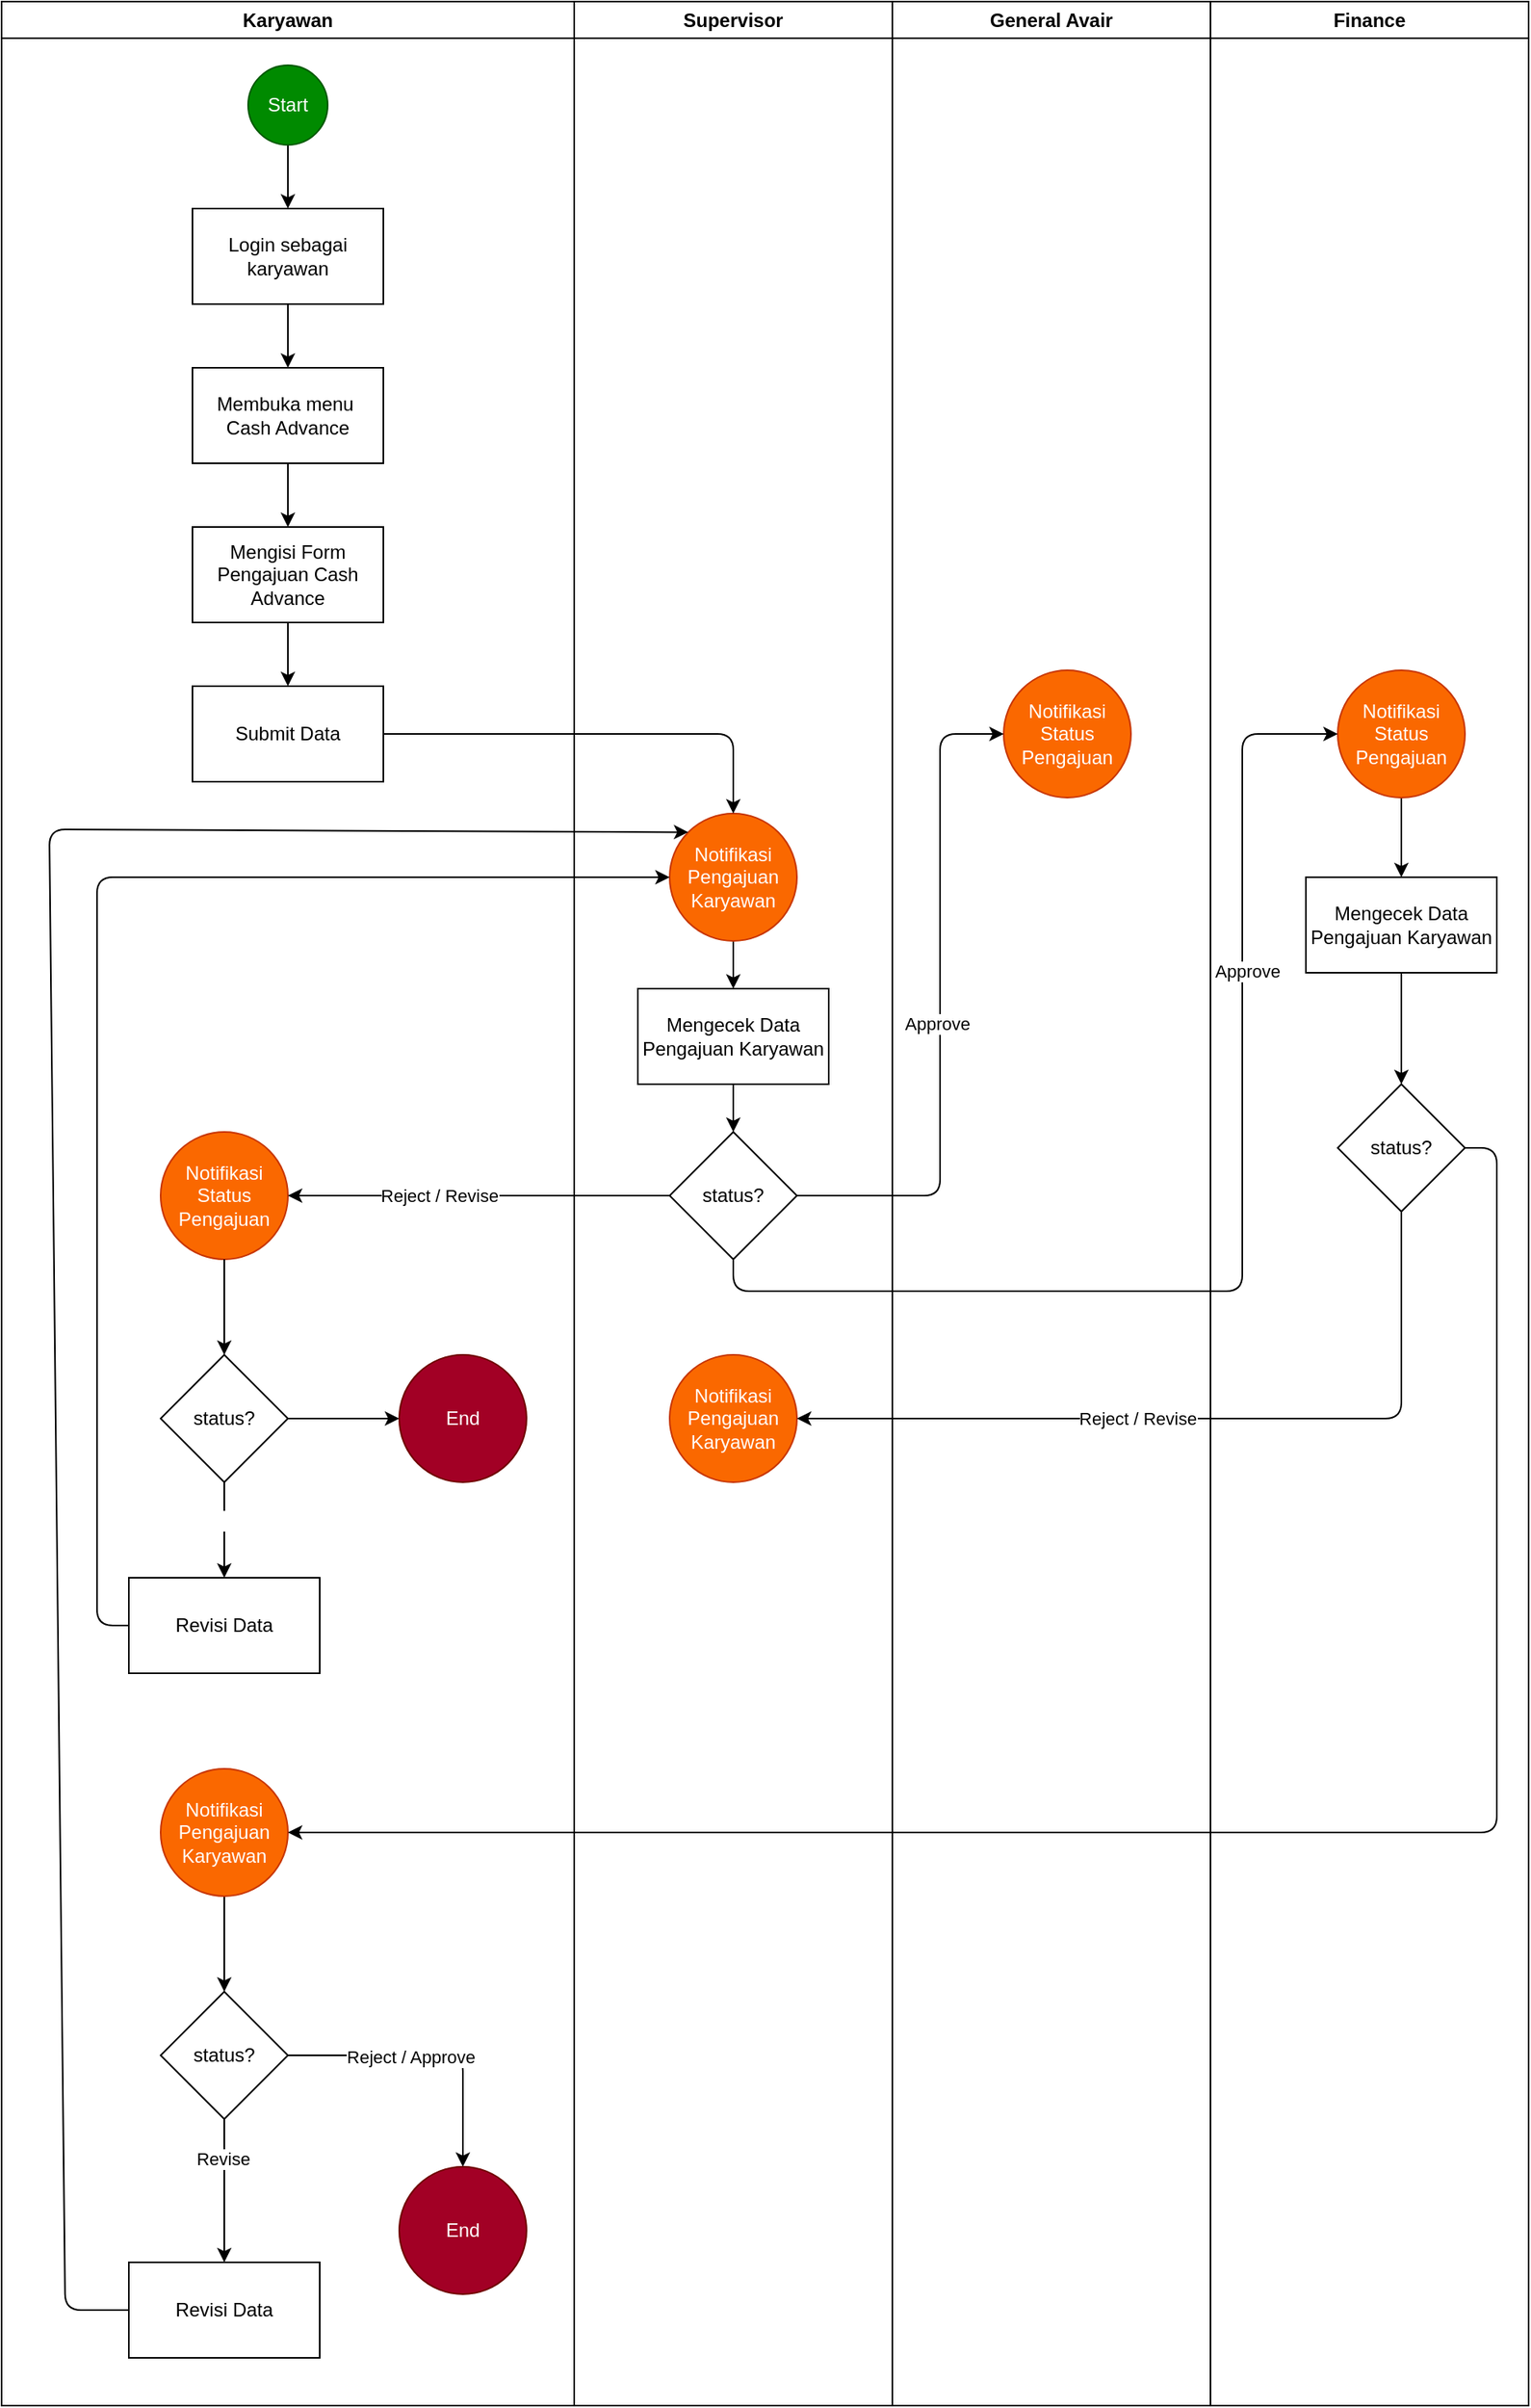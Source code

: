 <mxfile>
    <diagram id="o9EUPu8t7UnTjk0e9m3T" name="Page-1">
        <mxGraphModel dx="1822" dy="1024" grid="1" gridSize="10" guides="1" tooltips="1" connect="1" arrows="1" fold="1" page="1" pageScale="1" pageWidth="850" pageHeight="1100" math="0" shadow="0">
            <root>
                <mxCell id="0"/>
                <mxCell id="1" parent="0"/>
                <mxCell id="4" value="Karyawan" style="swimlane;whiteSpace=wrap;html=1;" vertex="1" parent="1">
                    <mxGeometry x="30" y="140" width="360" height="1510" as="geometry"/>
                </mxCell>
                <mxCell id="8" value="" style="edgeStyle=none;html=1;fontColor=#050505;" edge="1" parent="4" source="6" target="7">
                    <mxGeometry relative="1" as="geometry"/>
                </mxCell>
                <mxCell id="6" value="&lt;font&gt;Start&lt;/font&gt;" style="ellipse;whiteSpace=wrap;html=1;aspect=fixed;fillColor=#008a00;strokeColor=#005700;fontColor=#FFFFFF;" vertex="1" parent="4">
                    <mxGeometry x="155" y="40" width="50" height="50" as="geometry"/>
                </mxCell>
                <mxCell id="10" value="" style="edgeStyle=none;html=1;fontColor=#050505;" edge="1" parent="4" source="7" target="9">
                    <mxGeometry relative="1" as="geometry"/>
                </mxCell>
                <mxCell id="7" value="Login sebagai karyawan" style="whiteSpace=wrap;html=1;" vertex="1" parent="4">
                    <mxGeometry x="120" y="130" width="120" height="60" as="geometry"/>
                </mxCell>
                <mxCell id="12" value="" style="edgeStyle=none;html=1;fontColor=#050505;" edge="1" parent="4" source="9" target="11">
                    <mxGeometry relative="1" as="geometry"/>
                </mxCell>
                <mxCell id="9" value="Membuka menu&amp;nbsp;&lt;br&gt;&lt;span&gt;Cash Advance&lt;/span&gt;" style="whiteSpace=wrap;html=1;" vertex="1" parent="4">
                    <mxGeometry x="120" y="230" width="120" height="60" as="geometry"/>
                </mxCell>
                <mxCell id="14" value="" style="edgeStyle=none;html=1;fontColor=#050505;" edge="1" parent="4" source="11" target="13">
                    <mxGeometry relative="1" as="geometry"/>
                </mxCell>
                <mxCell id="11" value="Mengisi Form Pengajuan Cash Advance" style="whiteSpace=wrap;html=1;" vertex="1" parent="4">
                    <mxGeometry x="120" y="330" width="120" height="60" as="geometry"/>
                </mxCell>
                <mxCell id="13" value="Submit Data" style="whiteSpace=wrap;html=1;" vertex="1" parent="4">
                    <mxGeometry x="120" y="430" width="120" height="60" as="geometry"/>
                </mxCell>
                <mxCell id="25" value="Notifikasi Status Pengajuan" style="ellipse;whiteSpace=wrap;html=1;fillColor=#fa6800;fontColor=#FFFFFF;strokeColor=#C73500;" vertex="1" parent="4">
                    <mxGeometry x="100" y="710" width="80" height="80" as="geometry"/>
                </mxCell>
                <mxCell id="54" value="" style="edgeStyle=none;html=1;fontColor=#FFFFFF;" edge="1" parent="4" source="49" target="53">
                    <mxGeometry relative="1" as="geometry"/>
                </mxCell>
                <mxCell id="58" value="Revisi" style="edgeLabel;html=1;align=center;verticalAlign=middle;resizable=0;points=[];fontColor=#FFFFFF;" vertex="1" connectable="0" parent="54">
                    <mxGeometry x="-0.404" y="-1" relative="1" as="geometry">
                        <mxPoint y="6" as="offset"/>
                    </mxGeometry>
                </mxCell>
                <mxCell id="56" value="" style="edgeStyle=none;html=1;fontColor=#FFFFFF;" edge="1" parent="4" source="49" target="55">
                    <mxGeometry relative="1" as="geometry"/>
                </mxCell>
                <mxCell id="49" value="status?" style="rhombus;whiteSpace=wrap;html=1;" vertex="1" parent="4">
                    <mxGeometry x="100" y="850" width="80" height="80" as="geometry"/>
                </mxCell>
                <mxCell id="50" value="" style="edgeStyle=none;html=1;fontColor=#FFFFFF;" edge="1" parent="4" source="25" target="49">
                    <mxGeometry relative="1" as="geometry"/>
                </mxCell>
                <mxCell id="53" value="Revisi Data" style="whiteSpace=wrap;html=1;" vertex="1" parent="4">
                    <mxGeometry x="80" y="990" width="120" height="60" as="geometry"/>
                </mxCell>
                <mxCell id="55" value="End" style="ellipse;whiteSpace=wrap;html=1;fillColor=#a20025;fontColor=#ffffff;strokeColor=#6F0000;" vertex="1" parent="4">
                    <mxGeometry x="250" y="850" width="80" height="80" as="geometry"/>
                </mxCell>
                <mxCell id="73" value="" style="edgeStyle=none;html=1;fontColor=#FFFFFF;" edge="1" parent="4" source="68" target="72">
                    <mxGeometry relative="1" as="geometry"/>
                </mxCell>
                <mxCell id="68" value="Notifikasi Pengajuan Karyawan" style="ellipse;whiteSpace=wrap;html=1;fillColor=#fa6800;fontColor=#FFFFFF;strokeColor=#C73500;" vertex="1" parent="4">
                    <mxGeometry x="100" y="1110" width="80" height="80" as="geometry"/>
                </mxCell>
                <mxCell id="75" style="edgeStyle=none;html=1;fontColor=#FFFFFF;" edge="1" parent="4" source="72" target="74">
                    <mxGeometry relative="1" as="geometry">
                        <Array as="points">
                            <mxPoint x="290" y="1290"/>
                        </Array>
                    </mxGeometry>
                </mxCell>
                <mxCell id="86" value="Reject / Approve" style="edgeLabel;html=1;align=center;verticalAlign=middle;resizable=0;points=[];fontColor=#000000;" vertex="1" connectable="0" parent="75">
                    <mxGeometry x="-0.142" y="-1" relative="1" as="geometry">
                        <mxPoint as="offset"/>
                    </mxGeometry>
                </mxCell>
                <mxCell id="78" value="" style="edgeStyle=none;html=1;fontColor=#FFFFFF;" edge="1" parent="4" source="72" target="77">
                    <mxGeometry relative="1" as="geometry"/>
                </mxCell>
                <mxCell id="87" value="Revise" style="edgeLabel;html=1;align=center;verticalAlign=middle;resizable=0;points=[];fontColor=#000000;" vertex="1" connectable="0" parent="78">
                    <mxGeometry x="-0.458" y="-1" relative="1" as="geometry">
                        <mxPoint as="offset"/>
                    </mxGeometry>
                </mxCell>
                <mxCell id="72" value="status?" style="rhombus;whiteSpace=wrap;html=1;" vertex="1" parent="4">
                    <mxGeometry x="100" y="1250" width="80" height="80" as="geometry"/>
                </mxCell>
                <mxCell id="74" value="End" style="ellipse;whiteSpace=wrap;html=1;fillColor=#a20025;fontColor=#ffffff;strokeColor=#6F0000;" vertex="1" parent="4">
                    <mxGeometry x="250" y="1360" width="80" height="80" as="geometry"/>
                </mxCell>
                <mxCell id="77" value="Revisi Data" style="whiteSpace=wrap;html=1;" vertex="1" parent="4">
                    <mxGeometry x="80" y="1420" width="120" height="60" as="geometry"/>
                </mxCell>
                <mxCell id="5" value="Supervisor" style="swimlane;whiteSpace=wrap;html=1;" vertex="1" parent="1">
                    <mxGeometry x="390" y="140" width="200" height="1510" as="geometry"/>
                </mxCell>
                <mxCell id="20" value="" style="edgeStyle=none;html=1;fontColor=#050505;" edge="1" parent="5" source="17" target="19">
                    <mxGeometry relative="1" as="geometry"/>
                </mxCell>
                <mxCell id="17" value="Notifikasi Pengajuan Karyawan" style="ellipse;whiteSpace=wrap;html=1;fillColor=#fa6800;fontColor=#FFFFFF;strokeColor=#C73500;" vertex="1" parent="5">
                    <mxGeometry x="60" y="510" width="80" height="80" as="geometry"/>
                </mxCell>
                <mxCell id="24" value="" style="edgeStyle=none;html=1;fontColor=#050505;" edge="1" parent="5" source="19" target="23">
                    <mxGeometry relative="1" as="geometry"/>
                </mxCell>
                <mxCell id="19" value="Mengecek Data Pengajuan Karyawan" style="whiteSpace=wrap;html=1;" vertex="1" parent="5">
                    <mxGeometry x="40" y="620" width="120" height="60" as="geometry"/>
                </mxCell>
                <mxCell id="23" value="status?" style="rhombus;whiteSpace=wrap;html=1;" vertex="1" parent="5">
                    <mxGeometry x="60" y="710" width="80" height="80" as="geometry"/>
                </mxCell>
                <mxCell id="67" value="Notifikasi Pengajuan Karyawan" style="ellipse;whiteSpace=wrap;html=1;fillColor=#fa6800;fontColor=#FFFFFF;strokeColor=#C73500;" vertex="1" parent="5">
                    <mxGeometry x="60" y="850" width="80" height="80" as="geometry"/>
                </mxCell>
                <mxCell id="18" value="" style="edgeStyle=none;html=1;fontColor=#050505;" edge="1" parent="1" source="13" target="17">
                    <mxGeometry relative="1" as="geometry">
                        <Array as="points">
                            <mxPoint x="490" y="600"/>
                        </Array>
                    </mxGeometry>
                </mxCell>
                <mxCell id="26" value="" style="edgeStyle=none;html=1;fontColor=#050505;" edge="1" parent="1" source="23" target="25">
                    <mxGeometry relative="1" as="geometry"/>
                </mxCell>
                <mxCell id="82" value="Reject / Revise" style="edgeLabel;html=1;align=center;verticalAlign=middle;resizable=0;points=[];fontColor=#000000;" vertex="1" connectable="0" parent="26">
                    <mxGeometry x="0.207" relative="1" as="geometry">
                        <mxPoint as="offset"/>
                    </mxGeometry>
                </mxCell>
                <mxCell id="29" value="General Avair " style="swimlane;whiteSpace=wrap;html=1;" vertex="1" parent="1">
                    <mxGeometry x="590" y="140" width="200" height="1510" as="geometry"/>
                </mxCell>
                <mxCell id="43" value="&lt;span style=&quot;color: rgb(255, 255, 255);&quot;&gt;Notifikasi Status Pengajuan&lt;/span&gt;" style="ellipse;whiteSpace=wrap;html=1;fillColor=#fa6800;fontColor=default;strokeColor=#C73500;" vertex="1" parent="29">
                    <mxGeometry x="70" y="420" width="80" height="80" as="geometry"/>
                </mxCell>
                <mxCell id="35" value="Finance" style="swimlane;whiteSpace=wrap;html=1;" vertex="1" parent="1">
                    <mxGeometry x="790" y="140" width="200" height="1510" as="geometry"/>
                </mxCell>
                <mxCell id="64" style="edgeStyle=none;html=1;fontColor=#FFFFFF;" edge="1" parent="35" source="46" target="63">
                    <mxGeometry relative="1" as="geometry"/>
                </mxCell>
                <mxCell id="46" value="Notifikasi Status Pengajuan" style="ellipse;whiteSpace=wrap;html=1;fillColor=#fa6800;fontColor=#FFFFFF;strokeColor=#C73500;" vertex="1" parent="35">
                    <mxGeometry x="80" y="420" width="80" height="80" as="geometry"/>
                </mxCell>
                <mxCell id="66" value="" style="edgeStyle=none;html=1;fontColor=#FFFFFF;" edge="1" parent="35" source="63" target="65">
                    <mxGeometry relative="1" as="geometry"/>
                </mxCell>
                <mxCell id="63" value="Mengecek Data Pengajuan Karyawan" style="whiteSpace=wrap;html=1;" vertex="1" parent="35">
                    <mxGeometry x="60" y="550" width="120" height="60" as="geometry"/>
                </mxCell>
                <mxCell id="65" value="status?" style="rhombus;whiteSpace=wrap;html=1;" vertex="1" parent="35">
                    <mxGeometry x="80" y="680" width="80" height="80" as="geometry"/>
                </mxCell>
                <mxCell id="44" style="edgeStyle=none;html=1;fontColor=#FFFFFF;" edge="1" parent="1" source="23" target="43">
                    <mxGeometry relative="1" as="geometry">
                        <Array as="points">
                            <mxPoint x="620" y="890"/>
                            <mxPoint x="620" y="600"/>
                        </Array>
                    </mxGeometry>
                </mxCell>
                <mxCell id="83" value="Approve" style="edgeLabel;html=1;align=center;verticalAlign=middle;resizable=0;points=[];fontColor=#000000;" vertex="1" connectable="0" parent="44">
                    <mxGeometry x="-0.054" y="2" relative="1" as="geometry">
                        <mxPoint as="offset"/>
                    </mxGeometry>
                </mxCell>
                <mxCell id="47" style="edgeStyle=none;html=1;fontColor=#FFFFFF;exitX=0.5;exitY=1;exitDx=0;exitDy=0;" edge="1" parent="1" source="23" target="46">
                    <mxGeometry relative="1" as="geometry">
                        <Array as="points">
                            <mxPoint x="490" y="950"/>
                            <mxPoint x="810" y="950"/>
                            <mxPoint x="810" y="600"/>
                        </Array>
                    </mxGeometry>
                </mxCell>
                <mxCell id="84" value="Approve" style="edgeLabel;html=1;align=center;verticalAlign=middle;resizable=0;points=[];fontColor=#000000;" vertex="1" connectable="0" parent="47">
                    <mxGeometry x="0.442" y="-3" relative="1" as="geometry">
                        <mxPoint as="offset"/>
                    </mxGeometry>
                </mxCell>
                <mxCell id="59" style="edgeStyle=none;html=1;fontColor=#FFFFFF;" edge="1" parent="1" source="53" target="17">
                    <mxGeometry relative="1" as="geometry">
                        <Array as="points">
                            <mxPoint x="90" y="1160"/>
                            <mxPoint x="90" y="690"/>
                        </Array>
                    </mxGeometry>
                </mxCell>
                <mxCell id="69" style="edgeStyle=none;html=1;fontColor=#FFFFFF;" edge="1" parent="1" source="65" target="67">
                    <mxGeometry relative="1" as="geometry">
                        <Array as="points">
                            <mxPoint x="910" y="1030"/>
                        </Array>
                    </mxGeometry>
                </mxCell>
                <mxCell id="85" value="Reject / Revise" style="edgeLabel;html=1;align=center;verticalAlign=middle;resizable=0;points=[];fontColor=#000000;" vertex="1" connectable="0" parent="69">
                    <mxGeometry x="0.16" relative="1" as="geometry">
                        <mxPoint as="offset"/>
                    </mxGeometry>
                </mxCell>
                <mxCell id="71" style="edgeStyle=none;html=1;fontColor=#FFFFFF;exitX=1;exitY=0.5;exitDx=0;exitDy=0;" edge="1" parent="1" source="65" target="68">
                    <mxGeometry relative="1" as="geometry">
                        <Array as="points">
                            <mxPoint x="970" y="860"/>
                            <mxPoint x="970" y="1290"/>
                        </Array>
                    </mxGeometry>
                </mxCell>
                <mxCell id="80" style="edgeStyle=none;html=1;fontColor=#FFFFFF;entryX=0;entryY=0;entryDx=0;entryDy=0;" edge="1" parent="1" source="77" target="17">
                    <mxGeometry relative="1" as="geometry">
                        <Array as="points">
                            <mxPoint x="70" y="1590"/>
                            <mxPoint x="60" y="660"/>
                        </Array>
                    </mxGeometry>
                </mxCell>
            </root>
        </mxGraphModel>
    </diagram>
</mxfile>